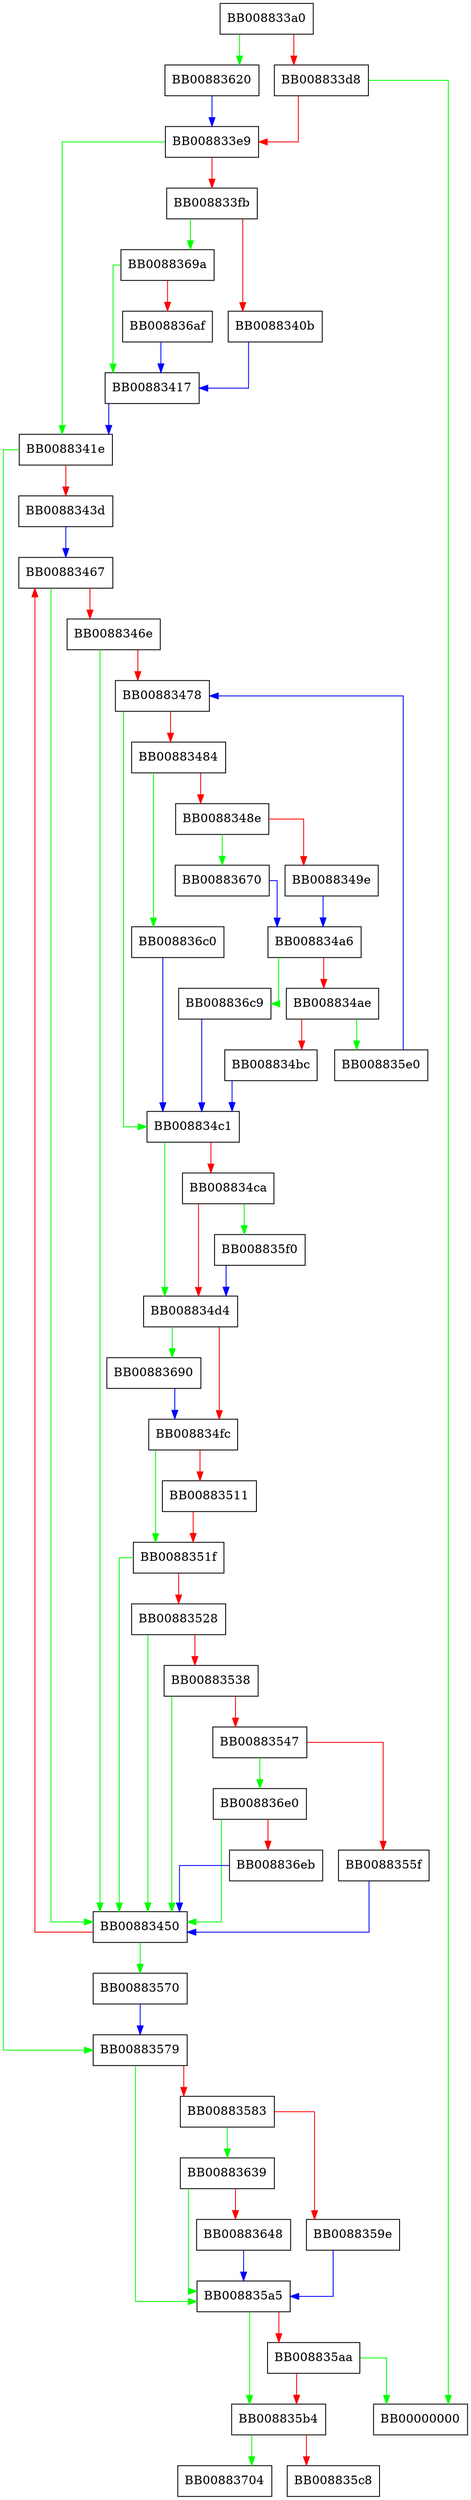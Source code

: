 digraph _IO_cleanup {
  node [shape="box"];
  graph [splines=ortho];
  BB008833a0 -> BB00883620 [color="green"];
  BB008833a0 -> BB008833d8 [color="red"];
  BB008833d8 -> BB00000000 [color="green"];
  BB008833d8 -> BB008833e9 [color="red"];
  BB008833e9 -> BB0088341e [color="green"];
  BB008833e9 -> BB008833fb [color="red"];
  BB008833fb -> BB0088369a [color="green"];
  BB008833fb -> BB0088340b [color="red"];
  BB0088340b -> BB00883417 [color="blue"];
  BB00883417 -> BB0088341e [color="blue"];
  BB0088341e -> BB00883579 [color="green"];
  BB0088341e -> BB0088343d [color="red"];
  BB0088343d -> BB00883467 [color="blue"];
  BB00883450 -> BB00883570 [color="green"];
  BB00883450 -> BB00883467 [color="red"];
  BB00883467 -> BB00883450 [color="green"];
  BB00883467 -> BB0088346e [color="red"];
  BB0088346e -> BB00883450 [color="green"];
  BB0088346e -> BB00883478 [color="red"];
  BB00883478 -> BB008834c1 [color="green"];
  BB00883478 -> BB00883484 [color="red"];
  BB00883484 -> BB008836c0 [color="green"];
  BB00883484 -> BB0088348e [color="red"];
  BB0088348e -> BB00883670 [color="green"];
  BB0088348e -> BB0088349e [color="red"];
  BB0088349e -> BB008834a6 [color="blue"];
  BB008834a6 -> BB008836c9 [color="green"];
  BB008834a6 -> BB008834ae [color="red"];
  BB008834ae -> BB008835e0 [color="green"];
  BB008834ae -> BB008834bc [color="red"];
  BB008834bc -> BB008834c1 [color="blue"];
  BB008834c1 -> BB008834d4 [color="green"];
  BB008834c1 -> BB008834ca [color="red"];
  BB008834ca -> BB008835f0 [color="green"];
  BB008834ca -> BB008834d4 [color="red"];
  BB008834d4 -> BB00883690 [color="green"];
  BB008834d4 -> BB008834fc [color="red"];
  BB008834fc -> BB0088351f [color="green"];
  BB008834fc -> BB00883511 [color="red"];
  BB00883511 -> BB0088351f [color="red"];
  BB0088351f -> BB00883450 [color="green"];
  BB0088351f -> BB00883528 [color="red"];
  BB00883528 -> BB00883450 [color="green"];
  BB00883528 -> BB00883538 [color="red"];
  BB00883538 -> BB00883450 [color="green"];
  BB00883538 -> BB00883547 [color="red"];
  BB00883547 -> BB008836e0 [color="green"];
  BB00883547 -> BB0088355f [color="red"];
  BB0088355f -> BB00883450 [color="blue"];
  BB00883570 -> BB00883579 [color="blue"];
  BB00883579 -> BB008835a5 [color="green"];
  BB00883579 -> BB00883583 [color="red"];
  BB00883583 -> BB00883639 [color="green"];
  BB00883583 -> BB0088359e [color="red"];
  BB0088359e -> BB008835a5 [color="blue"];
  BB008835a5 -> BB008835b4 [color="green"];
  BB008835a5 -> BB008835aa [color="red"];
  BB008835aa -> BB00000000 [color="green"];
  BB008835aa -> BB008835b4 [color="red"];
  BB008835b4 -> BB00883704 [color="green"];
  BB008835b4 -> BB008835c8 [color="red"];
  BB008835e0 -> BB00883478 [color="blue"];
  BB008835f0 -> BB008834d4 [color="blue"];
  BB00883620 -> BB008833e9 [color="blue"];
  BB00883639 -> BB008835a5 [color="green"];
  BB00883639 -> BB00883648 [color="red"];
  BB00883648 -> BB008835a5 [color="blue"];
  BB00883670 -> BB008834a6 [color="blue"];
  BB00883690 -> BB008834fc [color="blue"];
  BB0088369a -> BB00883417 [color="green"];
  BB0088369a -> BB008836af [color="red"];
  BB008836af -> BB00883417 [color="blue"];
  BB008836c0 -> BB008834c1 [color="blue"];
  BB008836c9 -> BB008834c1 [color="blue"];
  BB008836e0 -> BB00883450 [color="green"];
  BB008836e0 -> BB008836eb [color="red"];
  BB008836eb -> BB00883450 [color="blue"];
}